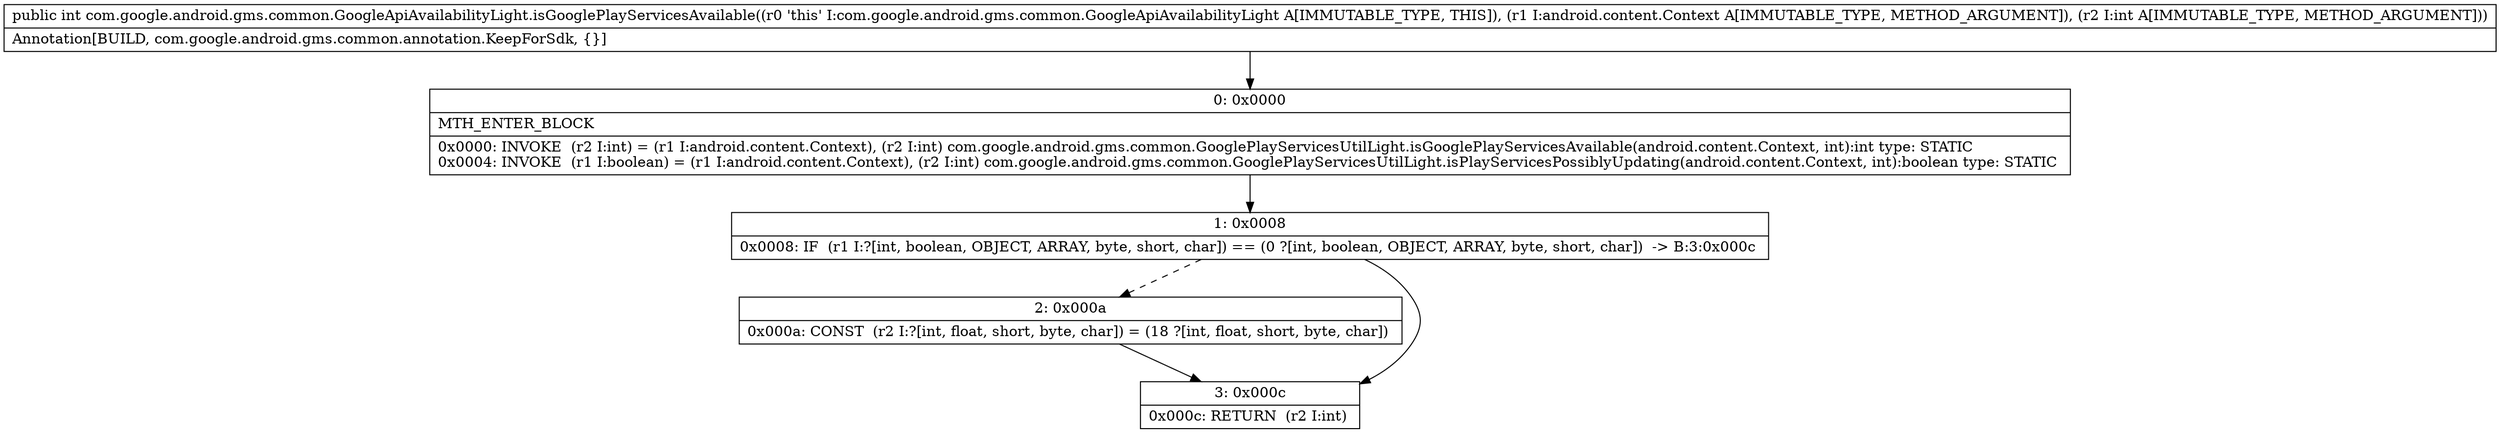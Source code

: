 digraph "CFG forcom.google.android.gms.common.GoogleApiAvailabilityLight.isGooglePlayServicesAvailable(Landroid\/content\/Context;I)I" {
Node_0 [shape=record,label="{0\:\ 0x0000|MTH_ENTER_BLOCK\l|0x0000: INVOKE  (r2 I:int) = (r1 I:android.content.Context), (r2 I:int) com.google.android.gms.common.GooglePlayServicesUtilLight.isGooglePlayServicesAvailable(android.content.Context, int):int type: STATIC \l0x0004: INVOKE  (r1 I:boolean) = (r1 I:android.content.Context), (r2 I:int) com.google.android.gms.common.GooglePlayServicesUtilLight.isPlayServicesPossiblyUpdating(android.content.Context, int):boolean type: STATIC \l}"];
Node_1 [shape=record,label="{1\:\ 0x0008|0x0008: IF  (r1 I:?[int, boolean, OBJECT, ARRAY, byte, short, char]) == (0 ?[int, boolean, OBJECT, ARRAY, byte, short, char])  \-\> B:3:0x000c \l}"];
Node_2 [shape=record,label="{2\:\ 0x000a|0x000a: CONST  (r2 I:?[int, float, short, byte, char]) = (18 ?[int, float, short, byte, char]) \l}"];
Node_3 [shape=record,label="{3\:\ 0x000c|0x000c: RETURN  (r2 I:int) \l}"];
MethodNode[shape=record,label="{public int com.google.android.gms.common.GoogleApiAvailabilityLight.isGooglePlayServicesAvailable((r0 'this' I:com.google.android.gms.common.GoogleApiAvailabilityLight A[IMMUTABLE_TYPE, THIS]), (r1 I:android.content.Context A[IMMUTABLE_TYPE, METHOD_ARGUMENT]), (r2 I:int A[IMMUTABLE_TYPE, METHOD_ARGUMENT]))  | Annotation[BUILD, com.google.android.gms.common.annotation.KeepForSdk, \{\}]\l}"];
MethodNode -> Node_0;
Node_0 -> Node_1;
Node_1 -> Node_2[style=dashed];
Node_1 -> Node_3;
Node_2 -> Node_3;
}

